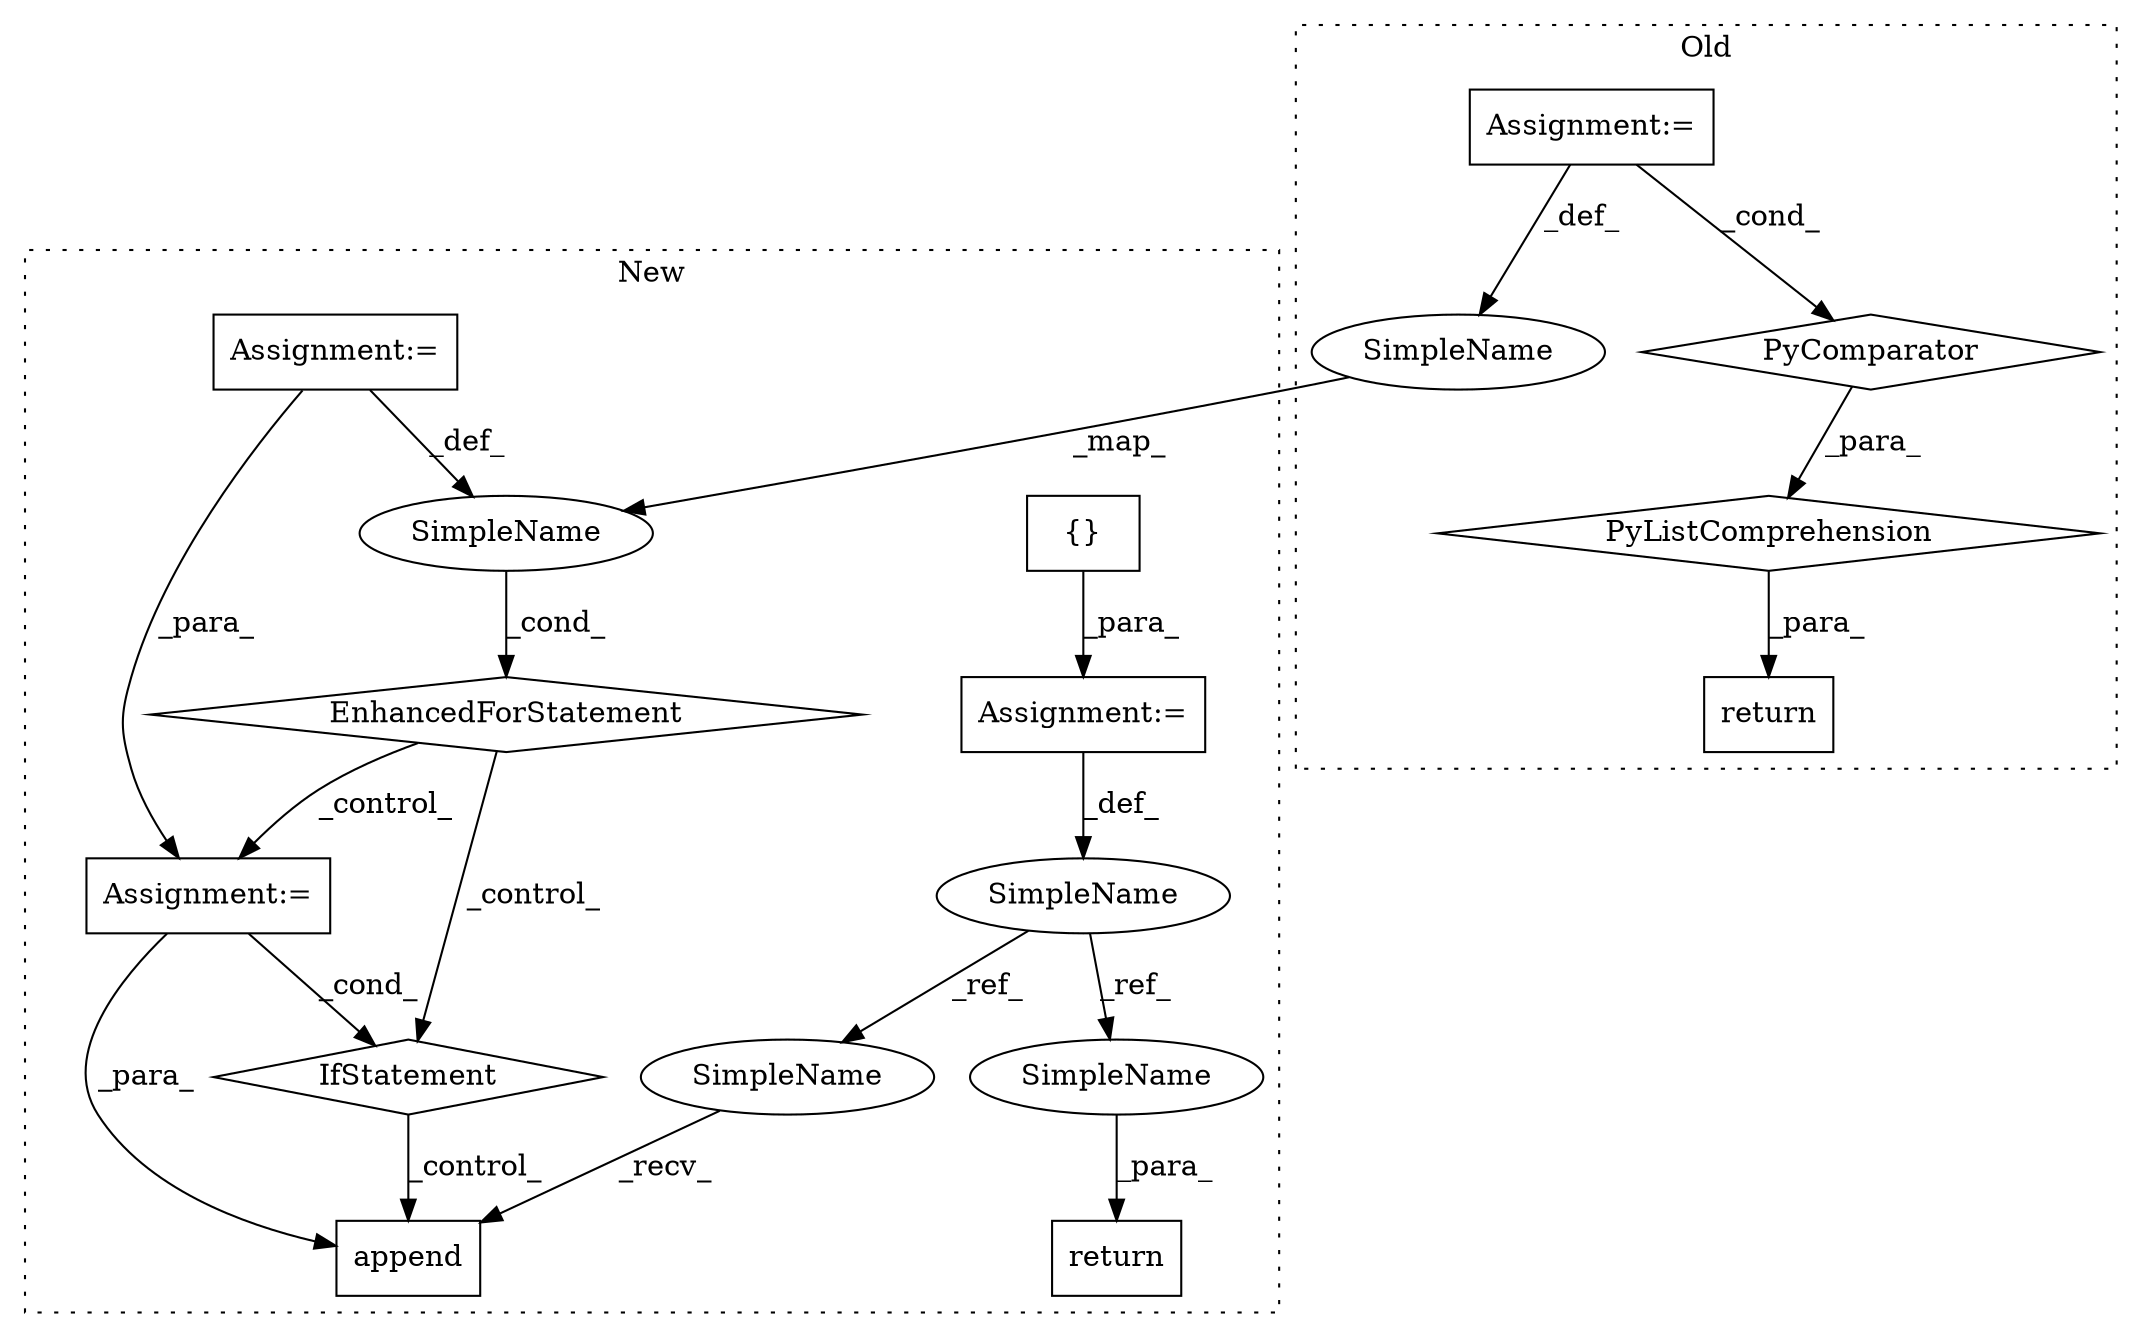 digraph G {
subgraph cluster0 {
1 [label="return" a="41" s="411" l="18" shape="box"];
9 [label="Assignment:=" a="7" s="525" l="44" shape="box"];
11 [label="SimpleName" a="42" s="528" l="12" shape="ellipse"];
12 [label="PyListComprehension" a="109" s="429" l="148" shape="diamond"];
13 [label="PyComparator" a="113" s="525" l="44" shape="diamond"];
label = "Old";
style="dotted";
}
subgraph cluster1 {
2 [label="append" a="32" s="660,671" l="7,1" shape="box"];
3 [label="Assignment:=" a="7" s="461" l="1" shape="box"];
4 [label="return" a="41" s="692" l="7" shape="box"];
5 [label="{}" a="4" s="475" l="2" shape="box"];
6 [label="Assignment:=" a="7" s="483,572" l="53,2" shape="box"];
7 [label="EnhancedForStatement" a="70" s="483,572" l="53,2" shape="diamond"];
8 [label="SimpleName" a="42" s="455" l="6" shape="ellipse"];
10 [label="SimpleName" a="42" s="540" l="12" shape="ellipse"];
14 [label="IfStatement" a="25" s="633,641" l="4,2" shape="diamond"];
15 [label="Assignment:=" a="7" s="586" l="1" shape="box"];
16 [label="SimpleName" a="42" s="699" l="6" shape="ellipse"];
17 [label="SimpleName" a="42" s="653" l="6" shape="ellipse"];
label = "New";
style="dotted";
}
3 -> 8 [label="_def_"];
5 -> 3 [label="_para_"];
6 -> 10 [label="_def_"];
6 -> 15 [label="_para_"];
7 -> 15 [label="_control_"];
7 -> 14 [label="_control_"];
8 -> 16 [label="_ref_"];
8 -> 17 [label="_ref_"];
9 -> 13 [label="_cond_"];
9 -> 11 [label="_def_"];
10 -> 7 [label="_cond_"];
11 -> 10 [label="_map_"];
12 -> 1 [label="_para_"];
13 -> 12 [label="_para_"];
14 -> 2 [label="_control_"];
15 -> 2 [label="_para_"];
15 -> 14 [label="_cond_"];
16 -> 4 [label="_para_"];
17 -> 2 [label="_recv_"];
}